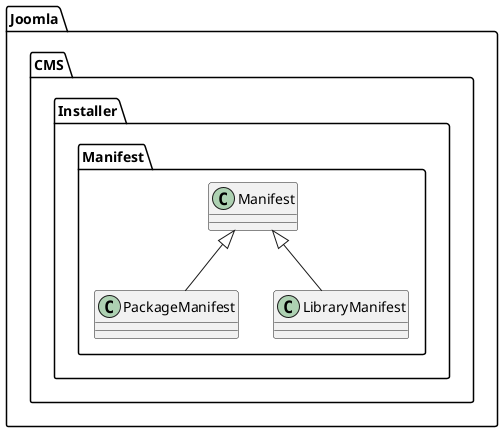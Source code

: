 @startuml
class Joomla.CMS.Installer.Manifest.PackageManifest
Joomla.CMS.Installer.Manifest.Manifest <|-- Joomla.CMS.Installer.Manifest.PackageManifest

class Joomla.CMS.Installer.Manifest.LibraryManifest
Joomla.CMS.Installer.Manifest.Manifest <|-- Joomla.CMS.Installer.Manifest.LibraryManifest
@enduml
